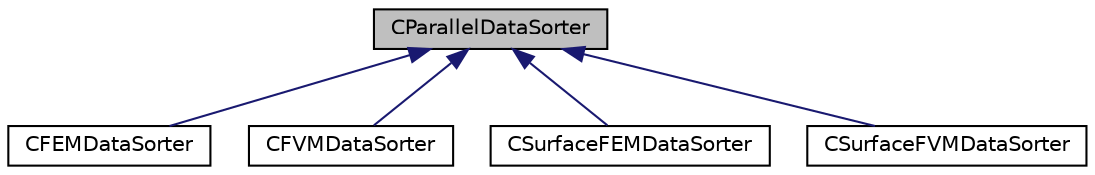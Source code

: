 digraph "CParallelDataSorter"
{
 // LATEX_PDF_SIZE
  edge [fontname="Helvetica",fontsize="10",labelfontname="Helvetica",labelfontsize="10"];
  node [fontname="Helvetica",fontsize="10",shape=record];
  Node1 [label="CParallelDataSorter",height=0.2,width=0.4,color="black", fillcolor="grey75", style="filled", fontcolor="black",tooltip=" "];
  Node1 -> Node2 [dir="back",color="midnightblue",fontsize="10",style="solid",fontname="Helvetica"];
  Node2 [label="CFEMDataSorter",height=0.2,width=0.4,color="black", fillcolor="white", style="filled",URL="$classCFEMDataSorter.html",tooltip=" "];
  Node1 -> Node3 [dir="back",color="midnightblue",fontsize="10",style="solid",fontname="Helvetica"];
  Node3 [label="CFVMDataSorter",height=0.2,width=0.4,color="black", fillcolor="white", style="filled",URL="$classCFVMDataSorter.html",tooltip=" "];
  Node1 -> Node4 [dir="back",color="midnightblue",fontsize="10",style="solid",fontname="Helvetica"];
  Node4 [label="CSurfaceFEMDataSorter",height=0.2,width=0.4,color="black", fillcolor="white", style="filled",URL="$classCSurfaceFEMDataSorter.html",tooltip=" "];
  Node1 -> Node5 [dir="back",color="midnightblue",fontsize="10",style="solid",fontname="Helvetica"];
  Node5 [label="CSurfaceFVMDataSorter",height=0.2,width=0.4,color="black", fillcolor="white", style="filled",URL="$classCSurfaceFVMDataSorter.html",tooltip=" "];
}
